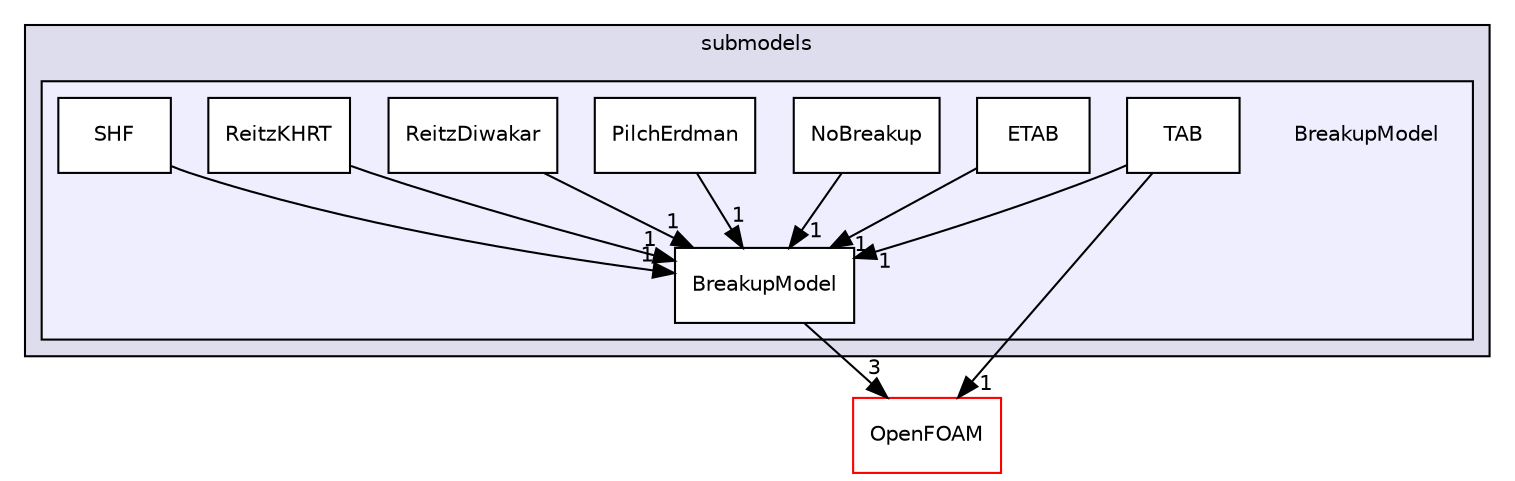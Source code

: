 digraph "src/lagrangian/spray/submodels/BreakupModel" {
  bgcolor=transparent;
  compound=true
  node [ fontsize="10", fontname="Helvetica"];
  edge [ labelfontsize="10", labelfontname="Helvetica"];
  subgraph clusterdir_03a209607acdac05f1cb82250460b2d6 {
    graph [ bgcolor="#ddddee", pencolor="black", label="submodels" fontname="Helvetica", fontsize="10", URL="dir_03a209607acdac05f1cb82250460b2d6.html"]
  subgraph clusterdir_7862d93b0f83aa5120e5fba7616a1684 {
    graph [ bgcolor="#eeeeff", pencolor="black", label="" URL="dir_7862d93b0f83aa5120e5fba7616a1684.html"];
    dir_7862d93b0f83aa5120e5fba7616a1684 [shape=plaintext label="BreakupModel"];
    dir_960cc54e61b1c0cc02c9fe03d6c537da [shape=box label="BreakupModel" color="black" fillcolor="white" style="filled" URL="dir_960cc54e61b1c0cc02c9fe03d6c537da.html"];
    dir_da064c207f28ed2912c1e551113eed54 [shape=box label="ETAB" color="black" fillcolor="white" style="filled" URL="dir_da064c207f28ed2912c1e551113eed54.html"];
    dir_d491fef5400f4e6866d957eece89019f [shape=box label="NoBreakup" color="black" fillcolor="white" style="filled" URL="dir_d491fef5400f4e6866d957eece89019f.html"];
    dir_c9fd71c26ca7be8c353c8e4548086bf8 [shape=box label="PilchErdman" color="black" fillcolor="white" style="filled" URL="dir_c9fd71c26ca7be8c353c8e4548086bf8.html"];
    dir_82937146fe9bd2efd2ee2e9be49ce514 [shape=box label="ReitzDiwakar" color="black" fillcolor="white" style="filled" URL="dir_82937146fe9bd2efd2ee2e9be49ce514.html"];
    dir_3ebc1a7f6e938d3212a43fd89a3f743f [shape=box label="ReitzKHRT" color="black" fillcolor="white" style="filled" URL="dir_3ebc1a7f6e938d3212a43fd89a3f743f.html"];
    dir_cad008091b2b5cf77f2dcbc22bdad43d [shape=box label="SHF" color="black" fillcolor="white" style="filled" URL="dir_cad008091b2b5cf77f2dcbc22bdad43d.html"];
    dir_39b9aba76520b3245116b119311236f4 [shape=box label="TAB" color="black" fillcolor="white" style="filled" URL="dir_39b9aba76520b3245116b119311236f4.html"];
  }
  }
  dir_c5473ff19b20e6ec4dfe5c310b3778a8 [shape=box label="OpenFOAM" color="red" URL="dir_c5473ff19b20e6ec4dfe5c310b3778a8.html"];
  dir_960cc54e61b1c0cc02c9fe03d6c537da->dir_c5473ff19b20e6ec4dfe5c310b3778a8 [headlabel="3", labeldistance=1.5 headhref="dir_001688_001887.html"];
  dir_82937146fe9bd2efd2ee2e9be49ce514->dir_960cc54e61b1c0cc02c9fe03d6c537da [headlabel="1", labeldistance=1.5 headhref="dir_001692_001688.html"];
  dir_3ebc1a7f6e938d3212a43fd89a3f743f->dir_960cc54e61b1c0cc02c9fe03d6c537da [headlabel="1", labeldistance=1.5 headhref="dir_001693_001688.html"];
  dir_cad008091b2b5cf77f2dcbc22bdad43d->dir_960cc54e61b1c0cc02c9fe03d6c537da [headlabel="1", labeldistance=1.5 headhref="dir_001694_001688.html"];
  dir_c9fd71c26ca7be8c353c8e4548086bf8->dir_960cc54e61b1c0cc02c9fe03d6c537da [headlabel="1", labeldistance=1.5 headhref="dir_001691_001688.html"];
  dir_d491fef5400f4e6866d957eece89019f->dir_960cc54e61b1c0cc02c9fe03d6c537da [headlabel="1", labeldistance=1.5 headhref="dir_001690_001688.html"];
  dir_39b9aba76520b3245116b119311236f4->dir_960cc54e61b1c0cc02c9fe03d6c537da [headlabel="1", labeldistance=1.5 headhref="dir_001695_001688.html"];
  dir_39b9aba76520b3245116b119311236f4->dir_c5473ff19b20e6ec4dfe5c310b3778a8 [headlabel="1", labeldistance=1.5 headhref="dir_001695_001887.html"];
  dir_da064c207f28ed2912c1e551113eed54->dir_960cc54e61b1c0cc02c9fe03d6c537da [headlabel="1", labeldistance=1.5 headhref="dir_001689_001688.html"];
}
